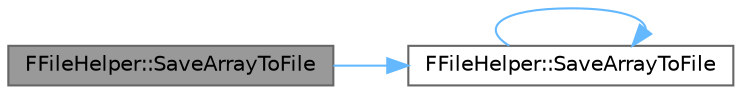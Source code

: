 digraph "FFileHelper::SaveArrayToFile"
{
 // INTERACTIVE_SVG=YES
 // LATEX_PDF_SIZE
  bgcolor="transparent";
  edge [fontname=Helvetica,fontsize=10,labelfontname=Helvetica,labelfontsize=10];
  node [fontname=Helvetica,fontsize=10,shape=box,height=0.2,width=0.4];
  rankdir="LR";
  Node1 [id="Node000001",label="FFileHelper::SaveArrayToFile",height=0.2,width=0.4,color="gray40", fillcolor="grey60", style="filled", fontcolor="black",tooltip="Save a binary array to a file."];
  Node1 -> Node2 [id="edge1_Node000001_Node000002",color="steelblue1",style="solid",tooltip=" "];
  Node2 [id="Node000002",label="FFileHelper::SaveArrayToFile",height=0.2,width=0.4,color="grey40", fillcolor="white", style="filled",URL="$d1/d50/structFFileHelper.html#a7d0e1748f3031b320b93d7fa2badadeb",tooltip="Save a binary array to a file."];
  Node2 -> Node2 [id="edge2_Node000002_Node000002",color="steelblue1",style="solid",tooltip=" "];
}
